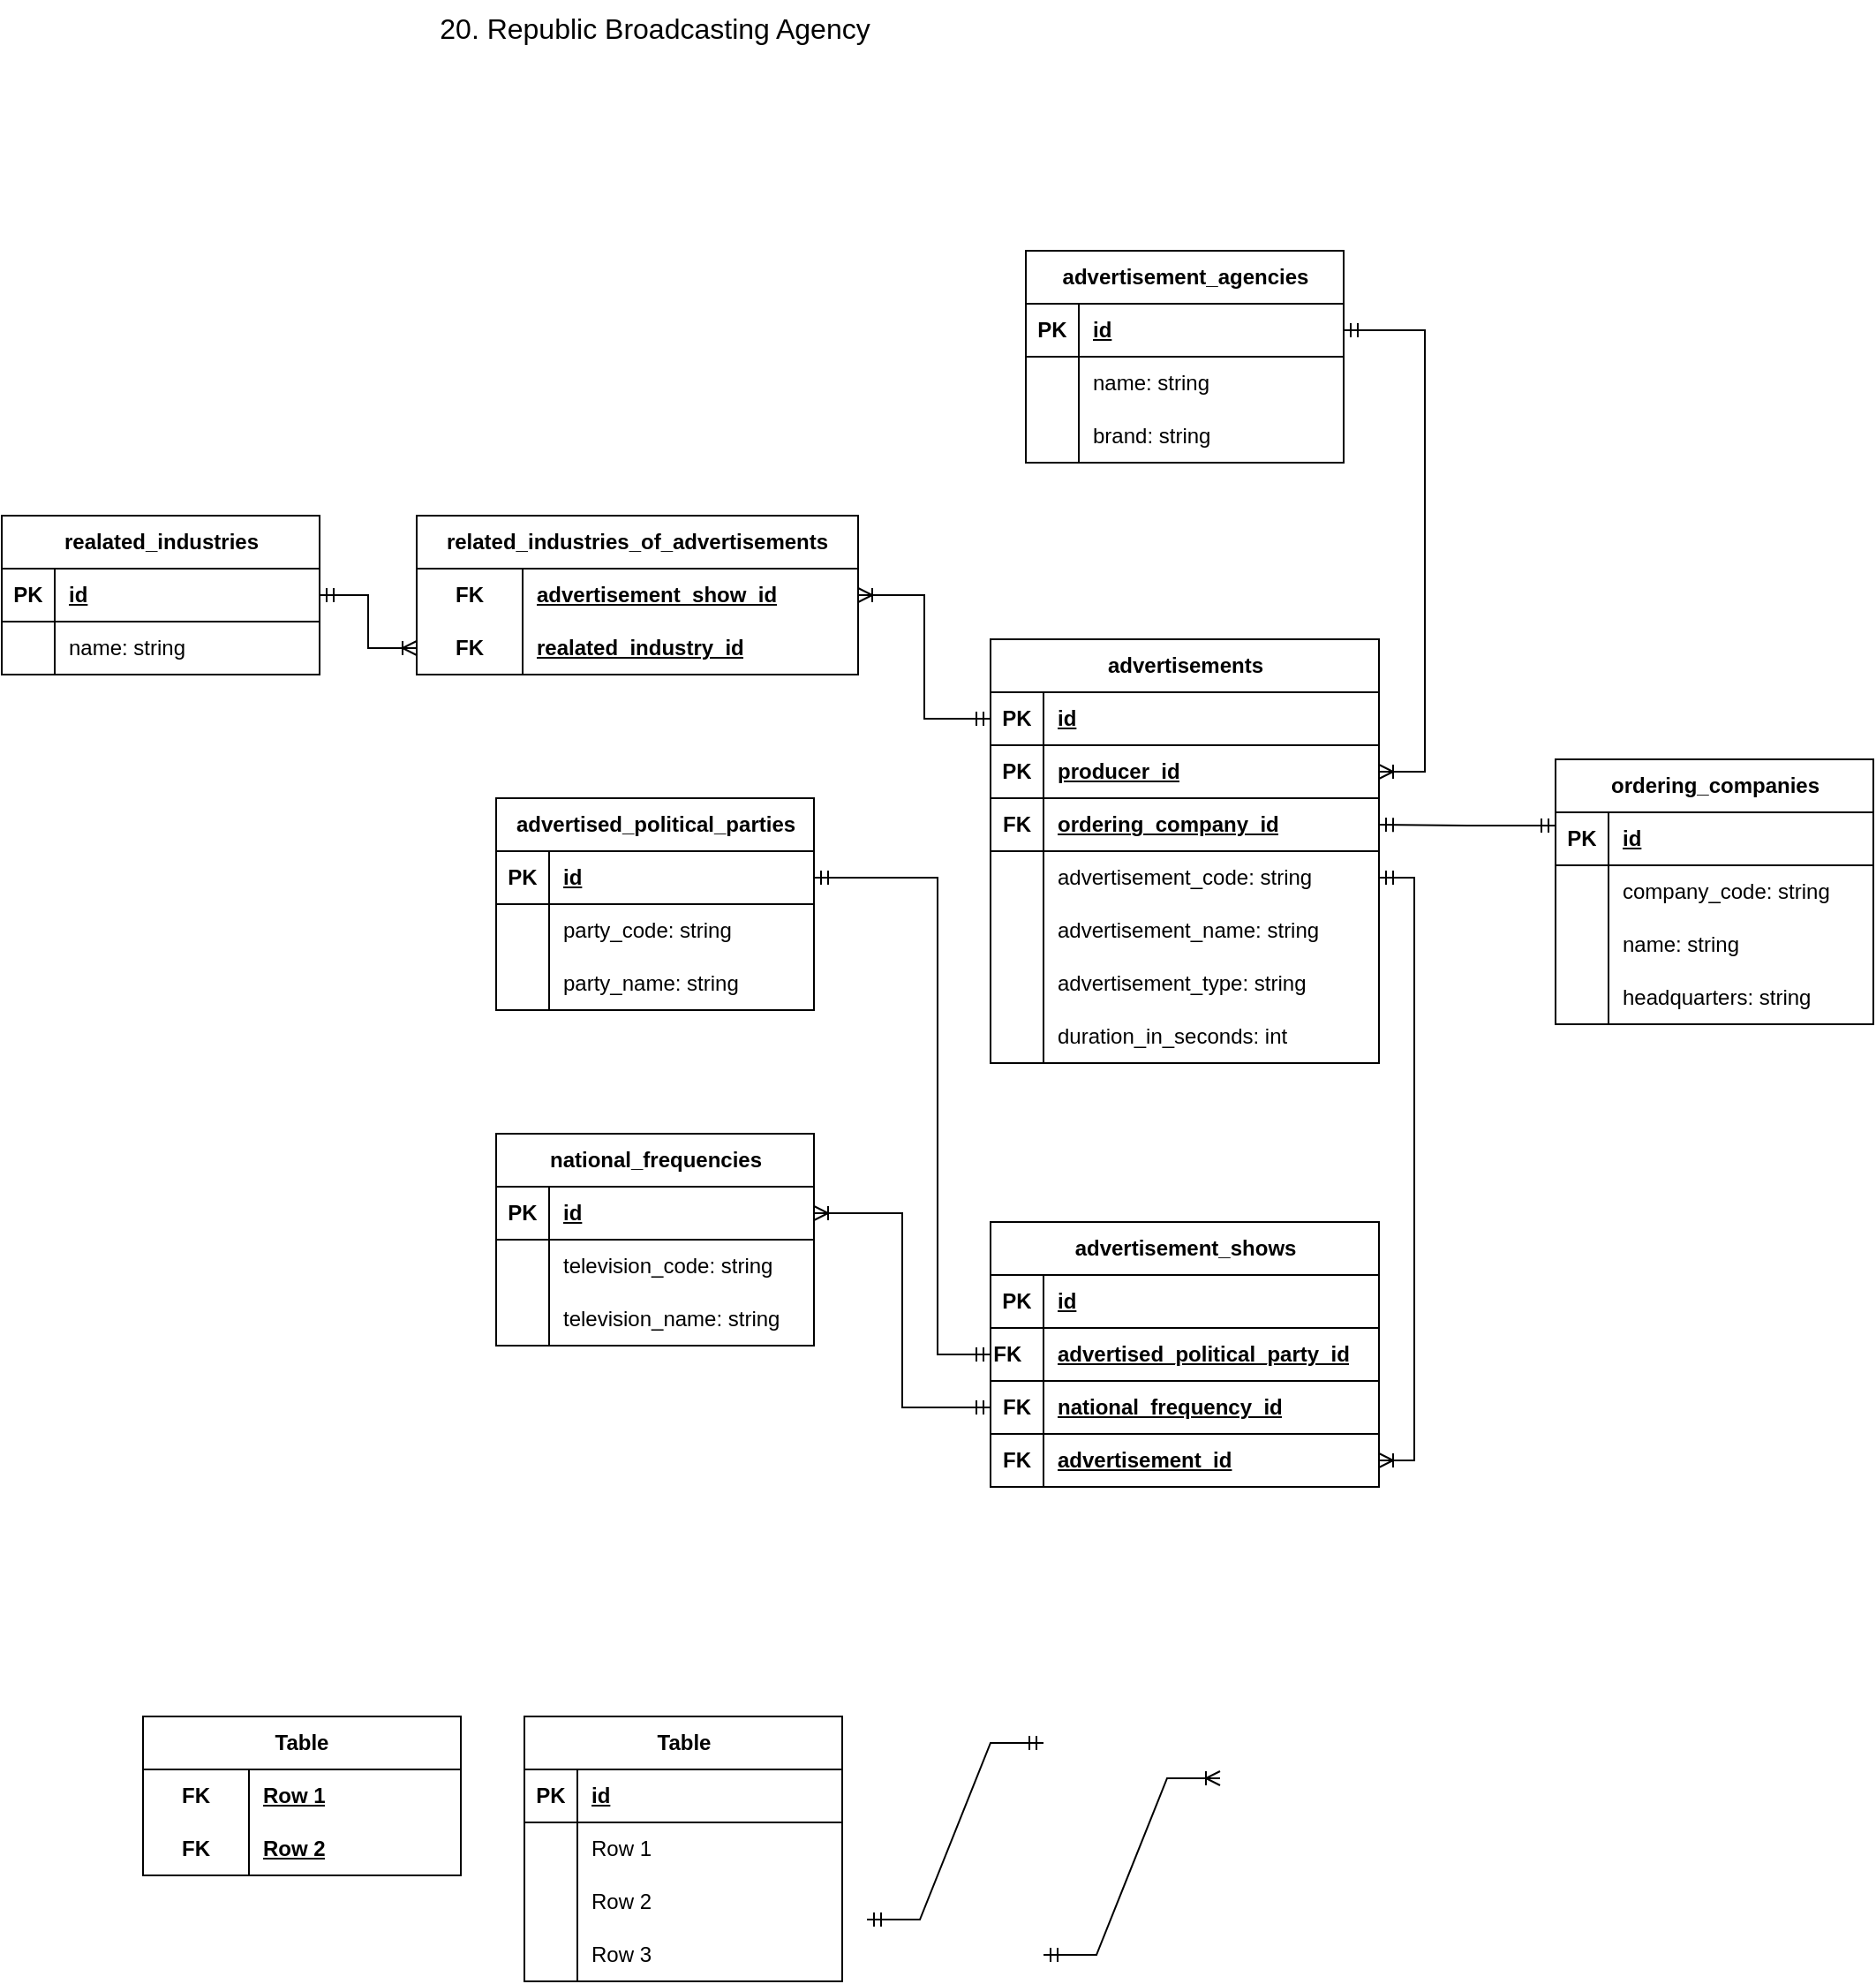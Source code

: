 <mxfile version="28.2.4">
  <diagram name="Seite-1" id="t3pVPHgm8tZWAbczAmKF">
    <mxGraphModel dx="1678" dy="874" grid="1" gridSize="10" guides="1" tooltips="1" connect="1" arrows="1" fold="1" page="1" pageScale="1" pageWidth="827" pageHeight="1169" math="0" shadow="0">
      <root>
        <mxCell id="0" />
        <mxCell id="1" parent="0" />
        <mxCell id="9_TiJq0bXCifhDPP1aCm-1" value="20. Republic Broadcasting Agency" style="text;align=center;verticalAlign=middle;resizable=0;points=[];autosize=1;strokeColor=none;fillColor=none;fontSize=16;" vertex="1" parent="1">
          <mxGeometry x="235" y="28" width="270" height="30" as="geometry" />
        </mxCell>
        <mxCell id="9_TiJq0bXCifhDPP1aCm-2" value="Table" style="shape=table;startSize=30;container=1;collapsible=1;childLayout=tableLayout;fixedRows=1;rowLines=0;fontStyle=1;align=center;resizeLast=1;html=1;" vertex="1" parent="1">
          <mxGeometry x="296" y="1000" width="180" height="150" as="geometry" />
        </mxCell>
        <mxCell id="9_TiJq0bXCifhDPP1aCm-3" value="" style="shape=tableRow;horizontal=0;startSize=0;swimlaneHead=0;swimlaneBody=0;fillColor=none;collapsible=0;dropTarget=0;points=[[0,0.5],[1,0.5]];portConstraint=eastwest;top=0;left=0;right=0;bottom=1;" vertex="1" parent="9_TiJq0bXCifhDPP1aCm-2">
          <mxGeometry y="30" width="180" height="30" as="geometry" />
        </mxCell>
        <mxCell id="9_TiJq0bXCifhDPP1aCm-4" value="PK" style="shape=partialRectangle;connectable=0;fillColor=none;top=0;left=0;bottom=0;right=0;fontStyle=1;overflow=hidden;whiteSpace=wrap;html=1;" vertex="1" parent="9_TiJq0bXCifhDPP1aCm-3">
          <mxGeometry width="30" height="30" as="geometry">
            <mxRectangle width="30" height="30" as="alternateBounds" />
          </mxGeometry>
        </mxCell>
        <mxCell id="9_TiJq0bXCifhDPP1aCm-5" value="id" style="shape=partialRectangle;connectable=0;fillColor=none;top=0;left=0;bottom=0;right=0;align=left;spacingLeft=6;fontStyle=5;overflow=hidden;whiteSpace=wrap;html=1;" vertex="1" parent="9_TiJq0bXCifhDPP1aCm-3">
          <mxGeometry x="30" width="150" height="30" as="geometry">
            <mxRectangle width="150" height="30" as="alternateBounds" />
          </mxGeometry>
        </mxCell>
        <mxCell id="9_TiJq0bXCifhDPP1aCm-6" value="" style="shape=tableRow;horizontal=0;startSize=0;swimlaneHead=0;swimlaneBody=0;fillColor=none;collapsible=0;dropTarget=0;points=[[0,0.5],[1,0.5]];portConstraint=eastwest;top=0;left=0;right=0;bottom=0;" vertex="1" parent="9_TiJq0bXCifhDPP1aCm-2">
          <mxGeometry y="60" width="180" height="30" as="geometry" />
        </mxCell>
        <mxCell id="9_TiJq0bXCifhDPP1aCm-7" value="" style="shape=partialRectangle;connectable=0;fillColor=none;top=0;left=0;bottom=0;right=0;editable=1;overflow=hidden;whiteSpace=wrap;html=1;" vertex="1" parent="9_TiJq0bXCifhDPP1aCm-6">
          <mxGeometry width="30" height="30" as="geometry">
            <mxRectangle width="30" height="30" as="alternateBounds" />
          </mxGeometry>
        </mxCell>
        <mxCell id="9_TiJq0bXCifhDPP1aCm-8" value="Row 1" style="shape=partialRectangle;connectable=0;fillColor=none;top=0;left=0;bottom=0;right=0;align=left;spacingLeft=6;overflow=hidden;whiteSpace=wrap;html=1;" vertex="1" parent="9_TiJq0bXCifhDPP1aCm-6">
          <mxGeometry x="30" width="150" height="30" as="geometry">
            <mxRectangle width="150" height="30" as="alternateBounds" />
          </mxGeometry>
        </mxCell>
        <mxCell id="9_TiJq0bXCifhDPP1aCm-9" value="" style="shape=tableRow;horizontal=0;startSize=0;swimlaneHead=0;swimlaneBody=0;fillColor=none;collapsible=0;dropTarget=0;points=[[0,0.5],[1,0.5]];portConstraint=eastwest;top=0;left=0;right=0;bottom=0;" vertex="1" parent="9_TiJq0bXCifhDPP1aCm-2">
          <mxGeometry y="90" width="180" height="30" as="geometry" />
        </mxCell>
        <mxCell id="9_TiJq0bXCifhDPP1aCm-10" value="" style="shape=partialRectangle;connectable=0;fillColor=none;top=0;left=0;bottom=0;right=0;editable=1;overflow=hidden;whiteSpace=wrap;html=1;" vertex="1" parent="9_TiJq0bXCifhDPP1aCm-9">
          <mxGeometry width="30" height="30" as="geometry">
            <mxRectangle width="30" height="30" as="alternateBounds" />
          </mxGeometry>
        </mxCell>
        <mxCell id="9_TiJq0bXCifhDPP1aCm-11" value="Row 2" style="shape=partialRectangle;connectable=0;fillColor=none;top=0;left=0;bottom=0;right=0;align=left;spacingLeft=6;overflow=hidden;whiteSpace=wrap;html=1;" vertex="1" parent="9_TiJq0bXCifhDPP1aCm-9">
          <mxGeometry x="30" width="150" height="30" as="geometry">
            <mxRectangle width="150" height="30" as="alternateBounds" />
          </mxGeometry>
        </mxCell>
        <mxCell id="9_TiJq0bXCifhDPP1aCm-12" value="" style="shape=tableRow;horizontal=0;startSize=0;swimlaneHead=0;swimlaneBody=0;fillColor=none;collapsible=0;dropTarget=0;points=[[0,0.5],[1,0.5]];portConstraint=eastwest;top=0;left=0;right=0;bottom=0;" vertex="1" parent="9_TiJq0bXCifhDPP1aCm-2">
          <mxGeometry y="120" width="180" height="30" as="geometry" />
        </mxCell>
        <mxCell id="9_TiJq0bXCifhDPP1aCm-13" value="" style="shape=partialRectangle;connectable=0;fillColor=none;top=0;left=0;bottom=0;right=0;editable=1;overflow=hidden;whiteSpace=wrap;html=1;" vertex="1" parent="9_TiJq0bXCifhDPP1aCm-12">
          <mxGeometry width="30" height="30" as="geometry">
            <mxRectangle width="30" height="30" as="alternateBounds" />
          </mxGeometry>
        </mxCell>
        <mxCell id="9_TiJq0bXCifhDPP1aCm-14" value="Row 3" style="shape=partialRectangle;connectable=0;fillColor=none;top=0;left=0;bottom=0;right=0;align=left;spacingLeft=6;overflow=hidden;whiteSpace=wrap;html=1;" vertex="1" parent="9_TiJq0bXCifhDPP1aCm-12">
          <mxGeometry x="30" width="150" height="30" as="geometry">
            <mxRectangle width="150" height="30" as="alternateBounds" />
          </mxGeometry>
        </mxCell>
        <mxCell id="9_TiJq0bXCifhDPP1aCm-15" value="Table" style="shape=table;startSize=30;container=1;collapsible=1;childLayout=tableLayout;fixedRows=1;rowLines=0;fontStyle=1;align=center;resizeLast=1;html=1;whiteSpace=wrap;" vertex="1" parent="1">
          <mxGeometry x="80" y="1000" width="180" height="90" as="geometry" />
        </mxCell>
        <mxCell id="9_TiJq0bXCifhDPP1aCm-16" value="" style="shape=tableRow;horizontal=0;startSize=0;swimlaneHead=0;swimlaneBody=0;fillColor=none;collapsible=0;dropTarget=0;points=[[0,0.5],[1,0.5]];portConstraint=eastwest;top=0;left=0;right=0;bottom=0;html=1;" vertex="1" parent="9_TiJq0bXCifhDPP1aCm-15">
          <mxGeometry y="30" width="180" height="30" as="geometry" />
        </mxCell>
        <mxCell id="9_TiJq0bXCifhDPP1aCm-17" value="FK" style="shape=partialRectangle;connectable=0;fillColor=none;top=0;left=0;bottom=0;right=0;fontStyle=1;overflow=hidden;html=1;whiteSpace=wrap;" vertex="1" parent="9_TiJq0bXCifhDPP1aCm-16">
          <mxGeometry width="60" height="30" as="geometry">
            <mxRectangle width="60" height="30" as="alternateBounds" />
          </mxGeometry>
        </mxCell>
        <mxCell id="9_TiJq0bXCifhDPP1aCm-18" value="Row 1" style="shape=partialRectangle;connectable=0;fillColor=none;top=0;left=0;bottom=0;right=0;align=left;spacingLeft=6;fontStyle=5;overflow=hidden;html=1;whiteSpace=wrap;" vertex="1" parent="9_TiJq0bXCifhDPP1aCm-16">
          <mxGeometry x="60" width="120" height="30" as="geometry">
            <mxRectangle width="120" height="30" as="alternateBounds" />
          </mxGeometry>
        </mxCell>
        <mxCell id="9_TiJq0bXCifhDPP1aCm-19" value="" style="shape=tableRow;horizontal=0;startSize=0;swimlaneHead=0;swimlaneBody=0;fillColor=none;collapsible=0;dropTarget=0;points=[[0,0.5],[1,0.5]];portConstraint=eastwest;top=0;left=0;right=0;bottom=1;html=1;" vertex="1" parent="9_TiJq0bXCifhDPP1aCm-15">
          <mxGeometry y="60" width="180" height="30" as="geometry" />
        </mxCell>
        <mxCell id="9_TiJq0bXCifhDPP1aCm-20" value="FK" style="shape=partialRectangle;connectable=0;fillColor=none;top=0;left=0;bottom=0;right=0;fontStyle=1;overflow=hidden;html=1;whiteSpace=wrap;" vertex="1" parent="9_TiJq0bXCifhDPP1aCm-19">
          <mxGeometry width="60" height="30" as="geometry">
            <mxRectangle width="60" height="30" as="alternateBounds" />
          </mxGeometry>
        </mxCell>
        <mxCell id="9_TiJq0bXCifhDPP1aCm-21" value="Row 2" style="shape=partialRectangle;connectable=0;fillColor=none;top=0;left=0;bottom=0;right=0;align=left;spacingLeft=6;fontStyle=5;overflow=hidden;html=1;whiteSpace=wrap;" vertex="1" parent="9_TiJq0bXCifhDPP1aCm-19">
          <mxGeometry x="60" width="120" height="30" as="geometry">
            <mxRectangle width="120" height="30" as="alternateBounds" />
          </mxGeometry>
        </mxCell>
        <mxCell id="9_TiJq0bXCifhDPP1aCm-22" value="" style="edgeStyle=entityRelationEdgeStyle;fontSize=12;html=1;endArrow=ERoneToMany;startArrow=ERmandOne;rounded=0;" edge="1" parent="1">
          <mxGeometry width="100" height="100" relative="1" as="geometry">
            <mxPoint x="590" y="1135" as="sourcePoint" />
            <mxPoint x="690" y="1035" as="targetPoint" />
          </mxGeometry>
        </mxCell>
        <mxCell id="9_TiJq0bXCifhDPP1aCm-23" value="" style="edgeStyle=entityRelationEdgeStyle;fontSize=12;html=1;endArrow=ERmandOne;startArrow=ERmandOne;rounded=0;" edge="1" parent="1">
          <mxGeometry width="100" height="100" relative="1" as="geometry">
            <mxPoint x="490" y="1115" as="sourcePoint" />
            <mxPoint x="590" y="1015" as="targetPoint" />
          </mxGeometry>
        </mxCell>
        <mxCell id="9_TiJq0bXCifhDPP1aCm-24" value="advertisements" style="shape=table;startSize=30;container=1;collapsible=1;childLayout=tableLayout;fixedRows=1;rowLines=0;fontStyle=1;align=center;resizeLast=1;html=1;" vertex="1" parent="1">
          <mxGeometry x="560" y="390" width="220" height="240" as="geometry" />
        </mxCell>
        <mxCell id="9_TiJq0bXCifhDPP1aCm-25" value="" style="shape=tableRow;horizontal=0;startSize=0;swimlaneHead=0;swimlaneBody=0;fillColor=none;collapsible=0;dropTarget=0;points=[[0,0.5],[1,0.5]];portConstraint=eastwest;top=0;left=0;right=0;bottom=1;" vertex="1" parent="9_TiJq0bXCifhDPP1aCm-24">
          <mxGeometry y="30" width="220" height="30" as="geometry" />
        </mxCell>
        <mxCell id="9_TiJq0bXCifhDPP1aCm-26" value="PK" style="shape=partialRectangle;connectable=0;fillColor=none;top=0;left=0;bottom=0;right=0;fontStyle=1;overflow=hidden;whiteSpace=wrap;html=1;" vertex="1" parent="9_TiJq0bXCifhDPP1aCm-25">
          <mxGeometry width="30" height="30" as="geometry">
            <mxRectangle width="30" height="30" as="alternateBounds" />
          </mxGeometry>
        </mxCell>
        <mxCell id="9_TiJq0bXCifhDPP1aCm-27" value="id" style="shape=partialRectangle;connectable=0;fillColor=none;top=0;left=0;bottom=0;right=0;align=left;spacingLeft=6;fontStyle=5;overflow=hidden;whiteSpace=wrap;html=1;" vertex="1" parent="9_TiJq0bXCifhDPP1aCm-25">
          <mxGeometry x="30" width="190" height="30" as="geometry">
            <mxRectangle width="190" height="30" as="alternateBounds" />
          </mxGeometry>
        </mxCell>
        <mxCell id="9_TiJq0bXCifhDPP1aCm-89" value="" style="shape=tableRow;horizontal=0;startSize=0;swimlaneHead=0;swimlaneBody=0;fillColor=none;collapsible=0;dropTarget=0;points=[[0,0.5],[1,0.5]];portConstraint=eastwest;top=0;left=0;right=0;bottom=1;" vertex="1" parent="9_TiJq0bXCifhDPP1aCm-24">
          <mxGeometry y="60" width="220" height="30" as="geometry" />
        </mxCell>
        <mxCell id="9_TiJq0bXCifhDPP1aCm-90" value="PK" style="shape=partialRectangle;connectable=0;fillColor=none;top=0;left=0;bottom=0;right=0;fontStyle=1;overflow=hidden;whiteSpace=wrap;html=1;" vertex="1" parent="9_TiJq0bXCifhDPP1aCm-89">
          <mxGeometry width="30" height="30" as="geometry">
            <mxRectangle width="30" height="30" as="alternateBounds" />
          </mxGeometry>
        </mxCell>
        <mxCell id="9_TiJq0bXCifhDPP1aCm-91" value="producer_id" style="shape=partialRectangle;connectable=0;fillColor=none;top=0;left=0;bottom=0;right=0;align=left;spacingLeft=6;fontStyle=5;overflow=hidden;whiteSpace=wrap;html=1;" vertex="1" parent="9_TiJq0bXCifhDPP1aCm-89">
          <mxGeometry x="30" width="190" height="30" as="geometry">
            <mxRectangle width="190" height="30" as="alternateBounds" />
          </mxGeometry>
        </mxCell>
        <mxCell id="9_TiJq0bXCifhDPP1aCm-109" value="" style="shape=tableRow;horizontal=0;startSize=0;swimlaneHead=0;swimlaneBody=0;fillColor=none;collapsible=0;dropTarget=0;points=[[0,0.5],[1,0.5]];portConstraint=eastwest;top=0;left=0;right=0;bottom=1;" vertex="1" parent="9_TiJq0bXCifhDPP1aCm-24">
          <mxGeometry y="90" width="220" height="30" as="geometry" />
        </mxCell>
        <mxCell id="9_TiJq0bXCifhDPP1aCm-110" value="FK" style="shape=partialRectangle;connectable=0;fillColor=none;top=0;left=0;bottom=0;right=0;fontStyle=1;overflow=hidden;whiteSpace=wrap;html=1;" vertex="1" parent="9_TiJq0bXCifhDPP1aCm-109">
          <mxGeometry width="30" height="30" as="geometry">
            <mxRectangle width="30" height="30" as="alternateBounds" />
          </mxGeometry>
        </mxCell>
        <mxCell id="9_TiJq0bXCifhDPP1aCm-111" value="ordering_company_id" style="shape=partialRectangle;connectable=0;fillColor=none;top=0;left=0;bottom=0;right=0;align=left;spacingLeft=6;fontStyle=5;overflow=hidden;whiteSpace=wrap;html=1;" vertex="1" parent="9_TiJq0bXCifhDPP1aCm-109">
          <mxGeometry x="30" width="190" height="30" as="geometry">
            <mxRectangle width="190" height="30" as="alternateBounds" />
          </mxGeometry>
        </mxCell>
        <mxCell id="9_TiJq0bXCifhDPP1aCm-28" value="" style="shape=tableRow;horizontal=0;startSize=0;swimlaneHead=0;swimlaneBody=0;fillColor=none;collapsible=0;dropTarget=0;points=[[0,0.5],[1,0.5]];portConstraint=eastwest;top=0;left=0;right=0;bottom=0;" vertex="1" parent="9_TiJq0bXCifhDPP1aCm-24">
          <mxGeometry y="120" width="220" height="30" as="geometry" />
        </mxCell>
        <mxCell id="9_TiJq0bXCifhDPP1aCm-29" value="" style="shape=partialRectangle;connectable=0;fillColor=none;top=0;left=0;bottom=0;right=0;editable=1;overflow=hidden;whiteSpace=wrap;html=1;" vertex="1" parent="9_TiJq0bXCifhDPP1aCm-28">
          <mxGeometry width="30" height="30" as="geometry">
            <mxRectangle width="30" height="30" as="alternateBounds" />
          </mxGeometry>
        </mxCell>
        <mxCell id="9_TiJq0bXCifhDPP1aCm-30" value="advertisement_code: string" style="shape=partialRectangle;connectable=0;fillColor=none;top=0;left=0;bottom=0;right=0;align=left;spacingLeft=6;overflow=hidden;whiteSpace=wrap;html=1;" vertex="1" parent="9_TiJq0bXCifhDPP1aCm-28">
          <mxGeometry x="30" width="190" height="30" as="geometry">
            <mxRectangle width="190" height="30" as="alternateBounds" />
          </mxGeometry>
        </mxCell>
        <mxCell id="9_TiJq0bXCifhDPP1aCm-31" value="" style="shape=tableRow;horizontal=0;startSize=0;swimlaneHead=0;swimlaneBody=0;fillColor=none;collapsible=0;dropTarget=0;points=[[0,0.5],[1,0.5]];portConstraint=eastwest;top=0;left=0;right=0;bottom=0;" vertex="1" parent="9_TiJq0bXCifhDPP1aCm-24">
          <mxGeometry y="150" width="220" height="30" as="geometry" />
        </mxCell>
        <mxCell id="9_TiJq0bXCifhDPP1aCm-32" value="" style="shape=partialRectangle;connectable=0;fillColor=none;top=0;left=0;bottom=0;right=0;editable=1;overflow=hidden;whiteSpace=wrap;html=1;" vertex="1" parent="9_TiJq0bXCifhDPP1aCm-31">
          <mxGeometry width="30" height="30" as="geometry">
            <mxRectangle width="30" height="30" as="alternateBounds" />
          </mxGeometry>
        </mxCell>
        <mxCell id="9_TiJq0bXCifhDPP1aCm-33" value="advertisement_name: string" style="shape=partialRectangle;connectable=0;fillColor=none;top=0;left=0;bottom=0;right=0;align=left;spacingLeft=6;overflow=hidden;whiteSpace=wrap;html=1;" vertex="1" parent="9_TiJq0bXCifhDPP1aCm-31">
          <mxGeometry x="30" width="190" height="30" as="geometry">
            <mxRectangle width="190" height="30" as="alternateBounds" />
          </mxGeometry>
        </mxCell>
        <mxCell id="9_TiJq0bXCifhDPP1aCm-92" value="" style="shape=tableRow;horizontal=0;startSize=0;swimlaneHead=0;swimlaneBody=0;fillColor=none;collapsible=0;dropTarget=0;points=[[0,0.5],[1,0.5]];portConstraint=eastwest;top=0;left=0;right=0;bottom=0;" vertex="1" parent="9_TiJq0bXCifhDPP1aCm-24">
          <mxGeometry y="180" width="220" height="30" as="geometry" />
        </mxCell>
        <mxCell id="9_TiJq0bXCifhDPP1aCm-93" value="" style="shape=partialRectangle;connectable=0;fillColor=none;top=0;left=0;bottom=0;right=0;editable=1;overflow=hidden;whiteSpace=wrap;html=1;" vertex="1" parent="9_TiJq0bXCifhDPP1aCm-92">
          <mxGeometry width="30" height="30" as="geometry">
            <mxRectangle width="30" height="30" as="alternateBounds" />
          </mxGeometry>
        </mxCell>
        <mxCell id="9_TiJq0bXCifhDPP1aCm-94" value="advertisement_type: string" style="shape=partialRectangle;connectable=0;fillColor=none;top=0;left=0;bottom=0;right=0;align=left;spacingLeft=6;overflow=hidden;whiteSpace=wrap;html=1;" vertex="1" parent="9_TiJq0bXCifhDPP1aCm-92">
          <mxGeometry x="30" width="190" height="30" as="geometry">
            <mxRectangle width="190" height="30" as="alternateBounds" />
          </mxGeometry>
        </mxCell>
        <mxCell id="9_TiJq0bXCifhDPP1aCm-156" value="" style="shape=tableRow;horizontal=0;startSize=0;swimlaneHead=0;swimlaneBody=0;fillColor=none;collapsible=0;dropTarget=0;points=[[0,0.5],[1,0.5]];portConstraint=eastwest;top=0;left=0;right=0;bottom=0;" vertex="1" parent="9_TiJq0bXCifhDPP1aCm-24">
          <mxGeometry y="210" width="220" height="30" as="geometry" />
        </mxCell>
        <mxCell id="9_TiJq0bXCifhDPP1aCm-157" value="" style="shape=partialRectangle;connectable=0;fillColor=none;top=0;left=0;bottom=0;right=0;editable=1;overflow=hidden;whiteSpace=wrap;html=1;" vertex="1" parent="9_TiJq0bXCifhDPP1aCm-156">
          <mxGeometry width="30" height="30" as="geometry">
            <mxRectangle width="30" height="30" as="alternateBounds" />
          </mxGeometry>
        </mxCell>
        <mxCell id="9_TiJq0bXCifhDPP1aCm-158" value="duration_in_seconds: int" style="shape=partialRectangle;connectable=0;fillColor=none;top=0;left=0;bottom=0;right=0;align=left;spacingLeft=6;overflow=hidden;whiteSpace=wrap;html=1;" vertex="1" parent="9_TiJq0bXCifhDPP1aCm-156">
          <mxGeometry x="30" width="190" height="30" as="geometry">
            <mxRectangle width="190" height="30" as="alternateBounds" />
          </mxGeometry>
        </mxCell>
        <mxCell id="9_TiJq0bXCifhDPP1aCm-37" value="national_frequencies" style="shape=table;startSize=30;container=1;collapsible=1;childLayout=tableLayout;fixedRows=1;rowLines=0;fontStyle=1;align=center;resizeLast=1;html=1;" vertex="1" parent="1">
          <mxGeometry x="280" y="670" width="180" height="120" as="geometry" />
        </mxCell>
        <mxCell id="9_TiJq0bXCifhDPP1aCm-38" value="" style="shape=tableRow;horizontal=0;startSize=0;swimlaneHead=0;swimlaneBody=0;fillColor=none;collapsible=0;dropTarget=0;points=[[0,0.5],[1,0.5]];portConstraint=eastwest;top=0;left=0;right=0;bottom=1;" vertex="1" parent="9_TiJq0bXCifhDPP1aCm-37">
          <mxGeometry y="30" width="180" height="30" as="geometry" />
        </mxCell>
        <mxCell id="9_TiJq0bXCifhDPP1aCm-39" value="PK" style="shape=partialRectangle;connectable=0;fillColor=none;top=0;left=0;bottom=0;right=0;fontStyle=1;overflow=hidden;whiteSpace=wrap;html=1;" vertex="1" parent="9_TiJq0bXCifhDPP1aCm-38">
          <mxGeometry width="30" height="30" as="geometry">
            <mxRectangle width="30" height="30" as="alternateBounds" />
          </mxGeometry>
        </mxCell>
        <mxCell id="9_TiJq0bXCifhDPP1aCm-40" value="id" style="shape=partialRectangle;connectable=0;fillColor=none;top=0;left=0;bottom=0;right=0;align=left;spacingLeft=6;fontStyle=5;overflow=hidden;whiteSpace=wrap;html=1;" vertex="1" parent="9_TiJq0bXCifhDPP1aCm-38">
          <mxGeometry x="30" width="150" height="30" as="geometry">
            <mxRectangle width="150" height="30" as="alternateBounds" />
          </mxGeometry>
        </mxCell>
        <mxCell id="9_TiJq0bXCifhDPP1aCm-41" value="" style="shape=tableRow;horizontal=0;startSize=0;swimlaneHead=0;swimlaneBody=0;fillColor=none;collapsible=0;dropTarget=0;points=[[0,0.5],[1,0.5]];portConstraint=eastwest;top=0;left=0;right=0;bottom=0;" vertex="1" parent="9_TiJq0bXCifhDPP1aCm-37">
          <mxGeometry y="60" width="180" height="30" as="geometry" />
        </mxCell>
        <mxCell id="9_TiJq0bXCifhDPP1aCm-42" value="" style="shape=partialRectangle;connectable=0;fillColor=none;top=0;left=0;bottom=0;right=0;editable=1;overflow=hidden;whiteSpace=wrap;html=1;" vertex="1" parent="9_TiJq0bXCifhDPP1aCm-41">
          <mxGeometry width="30" height="30" as="geometry">
            <mxRectangle width="30" height="30" as="alternateBounds" />
          </mxGeometry>
        </mxCell>
        <mxCell id="9_TiJq0bXCifhDPP1aCm-43" value="television_code: string" style="shape=partialRectangle;connectable=0;fillColor=none;top=0;left=0;bottom=0;right=0;align=left;spacingLeft=6;overflow=hidden;whiteSpace=wrap;html=1;" vertex="1" parent="9_TiJq0bXCifhDPP1aCm-41">
          <mxGeometry x="30" width="150" height="30" as="geometry">
            <mxRectangle width="150" height="30" as="alternateBounds" />
          </mxGeometry>
        </mxCell>
        <mxCell id="9_TiJq0bXCifhDPP1aCm-44" value="" style="shape=tableRow;horizontal=0;startSize=0;swimlaneHead=0;swimlaneBody=0;fillColor=none;collapsible=0;dropTarget=0;points=[[0,0.5],[1,0.5]];portConstraint=eastwest;top=0;left=0;right=0;bottom=0;" vertex="1" parent="9_TiJq0bXCifhDPP1aCm-37">
          <mxGeometry y="90" width="180" height="30" as="geometry" />
        </mxCell>
        <mxCell id="9_TiJq0bXCifhDPP1aCm-45" value="" style="shape=partialRectangle;connectable=0;fillColor=none;top=0;left=0;bottom=0;right=0;editable=1;overflow=hidden;whiteSpace=wrap;html=1;" vertex="1" parent="9_TiJq0bXCifhDPP1aCm-44">
          <mxGeometry width="30" height="30" as="geometry">
            <mxRectangle width="30" height="30" as="alternateBounds" />
          </mxGeometry>
        </mxCell>
        <mxCell id="9_TiJq0bXCifhDPP1aCm-46" value="television_name: string" style="shape=partialRectangle;connectable=0;fillColor=none;top=0;left=0;bottom=0;right=0;align=left;spacingLeft=6;overflow=hidden;whiteSpace=wrap;html=1;" vertex="1" parent="9_TiJq0bXCifhDPP1aCm-44">
          <mxGeometry x="30" width="150" height="30" as="geometry">
            <mxRectangle width="150" height="30" as="alternateBounds" />
          </mxGeometry>
        </mxCell>
        <mxCell id="9_TiJq0bXCifhDPP1aCm-50" value="advertisement_agencies" style="shape=table;startSize=30;container=1;collapsible=1;childLayout=tableLayout;fixedRows=1;rowLines=0;fontStyle=1;align=center;resizeLast=1;html=1;" vertex="1" parent="1">
          <mxGeometry x="580" y="170" width="180" height="120" as="geometry" />
        </mxCell>
        <mxCell id="9_TiJq0bXCifhDPP1aCm-51" value="" style="shape=tableRow;horizontal=0;startSize=0;swimlaneHead=0;swimlaneBody=0;fillColor=none;collapsible=0;dropTarget=0;points=[[0,0.5],[1,0.5]];portConstraint=eastwest;top=0;left=0;right=0;bottom=1;" vertex="1" parent="9_TiJq0bXCifhDPP1aCm-50">
          <mxGeometry y="30" width="180" height="30" as="geometry" />
        </mxCell>
        <mxCell id="9_TiJq0bXCifhDPP1aCm-52" value="PK" style="shape=partialRectangle;connectable=0;fillColor=none;top=0;left=0;bottom=0;right=0;fontStyle=1;overflow=hidden;whiteSpace=wrap;html=1;" vertex="1" parent="9_TiJq0bXCifhDPP1aCm-51">
          <mxGeometry width="30" height="30" as="geometry">
            <mxRectangle width="30" height="30" as="alternateBounds" />
          </mxGeometry>
        </mxCell>
        <mxCell id="9_TiJq0bXCifhDPP1aCm-53" value="id" style="shape=partialRectangle;connectable=0;fillColor=none;top=0;left=0;bottom=0;right=0;align=left;spacingLeft=6;fontStyle=5;overflow=hidden;whiteSpace=wrap;html=1;" vertex="1" parent="9_TiJq0bXCifhDPP1aCm-51">
          <mxGeometry x="30" width="150" height="30" as="geometry">
            <mxRectangle width="150" height="30" as="alternateBounds" />
          </mxGeometry>
        </mxCell>
        <mxCell id="9_TiJq0bXCifhDPP1aCm-54" value="" style="shape=tableRow;horizontal=0;startSize=0;swimlaneHead=0;swimlaneBody=0;fillColor=none;collapsible=0;dropTarget=0;points=[[0,0.5],[1,0.5]];portConstraint=eastwest;top=0;left=0;right=0;bottom=0;" vertex="1" parent="9_TiJq0bXCifhDPP1aCm-50">
          <mxGeometry y="60" width="180" height="30" as="geometry" />
        </mxCell>
        <mxCell id="9_TiJq0bXCifhDPP1aCm-55" value="" style="shape=partialRectangle;connectable=0;fillColor=none;top=0;left=0;bottom=0;right=0;editable=1;overflow=hidden;whiteSpace=wrap;html=1;" vertex="1" parent="9_TiJq0bXCifhDPP1aCm-54">
          <mxGeometry width="30" height="30" as="geometry">
            <mxRectangle width="30" height="30" as="alternateBounds" />
          </mxGeometry>
        </mxCell>
        <mxCell id="9_TiJq0bXCifhDPP1aCm-56" value="name: string" style="shape=partialRectangle;connectable=0;fillColor=none;top=0;left=0;bottom=0;right=0;align=left;spacingLeft=6;overflow=hidden;whiteSpace=wrap;html=1;" vertex="1" parent="9_TiJq0bXCifhDPP1aCm-54">
          <mxGeometry x="30" width="150" height="30" as="geometry">
            <mxRectangle width="150" height="30" as="alternateBounds" />
          </mxGeometry>
        </mxCell>
        <mxCell id="9_TiJq0bXCifhDPP1aCm-57" value="" style="shape=tableRow;horizontal=0;startSize=0;swimlaneHead=0;swimlaneBody=0;fillColor=none;collapsible=0;dropTarget=0;points=[[0,0.5],[1,0.5]];portConstraint=eastwest;top=0;left=0;right=0;bottom=0;" vertex="1" parent="9_TiJq0bXCifhDPP1aCm-50">
          <mxGeometry y="90" width="180" height="30" as="geometry" />
        </mxCell>
        <mxCell id="9_TiJq0bXCifhDPP1aCm-58" value="" style="shape=partialRectangle;connectable=0;fillColor=none;top=0;left=0;bottom=0;right=0;editable=1;overflow=hidden;whiteSpace=wrap;html=1;" vertex="1" parent="9_TiJq0bXCifhDPP1aCm-57">
          <mxGeometry width="30" height="30" as="geometry">
            <mxRectangle width="30" height="30" as="alternateBounds" />
          </mxGeometry>
        </mxCell>
        <mxCell id="9_TiJq0bXCifhDPP1aCm-59" value="brand: string&lt;span style=&quot;white-space: pre;&quot;&gt;&#x9;&lt;/span&gt;" style="shape=partialRectangle;connectable=0;fillColor=none;top=0;left=0;bottom=0;right=0;align=left;spacingLeft=6;overflow=hidden;whiteSpace=wrap;html=1;" vertex="1" parent="9_TiJq0bXCifhDPP1aCm-57">
          <mxGeometry x="30" width="150" height="30" as="geometry">
            <mxRectangle width="150" height="30" as="alternateBounds" />
          </mxGeometry>
        </mxCell>
        <mxCell id="9_TiJq0bXCifhDPP1aCm-63" value="realated_industries" style="shape=table;startSize=30;container=1;collapsible=1;childLayout=tableLayout;fixedRows=1;rowLines=0;fontStyle=1;align=center;resizeLast=1;html=1;" vertex="1" parent="1">
          <mxGeometry y="320" width="180" height="90" as="geometry" />
        </mxCell>
        <mxCell id="9_TiJq0bXCifhDPP1aCm-64" value="" style="shape=tableRow;horizontal=0;startSize=0;swimlaneHead=0;swimlaneBody=0;fillColor=none;collapsible=0;dropTarget=0;points=[[0,0.5],[1,0.5]];portConstraint=eastwest;top=0;left=0;right=0;bottom=1;" vertex="1" parent="9_TiJq0bXCifhDPP1aCm-63">
          <mxGeometry y="30" width="180" height="30" as="geometry" />
        </mxCell>
        <mxCell id="9_TiJq0bXCifhDPP1aCm-65" value="PK" style="shape=partialRectangle;connectable=0;fillColor=none;top=0;left=0;bottom=0;right=0;fontStyle=1;overflow=hidden;whiteSpace=wrap;html=1;" vertex="1" parent="9_TiJq0bXCifhDPP1aCm-64">
          <mxGeometry width="30" height="30" as="geometry">
            <mxRectangle width="30" height="30" as="alternateBounds" />
          </mxGeometry>
        </mxCell>
        <mxCell id="9_TiJq0bXCifhDPP1aCm-66" value="id" style="shape=partialRectangle;connectable=0;fillColor=none;top=0;left=0;bottom=0;right=0;align=left;spacingLeft=6;fontStyle=5;overflow=hidden;whiteSpace=wrap;html=1;" vertex="1" parent="9_TiJq0bXCifhDPP1aCm-64">
          <mxGeometry x="30" width="150" height="30" as="geometry">
            <mxRectangle width="150" height="30" as="alternateBounds" />
          </mxGeometry>
        </mxCell>
        <mxCell id="9_TiJq0bXCifhDPP1aCm-67" value="" style="shape=tableRow;horizontal=0;startSize=0;swimlaneHead=0;swimlaneBody=0;fillColor=none;collapsible=0;dropTarget=0;points=[[0,0.5],[1,0.5]];portConstraint=eastwest;top=0;left=0;right=0;bottom=0;" vertex="1" parent="9_TiJq0bXCifhDPP1aCm-63">
          <mxGeometry y="60" width="180" height="30" as="geometry" />
        </mxCell>
        <mxCell id="9_TiJq0bXCifhDPP1aCm-68" value="" style="shape=partialRectangle;connectable=0;fillColor=none;top=0;left=0;bottom=0;right=0;editable=1;overflow=hidden;whiteSpace=wrap;html=1;" vertex="1" parent="9_TiJq0bXCifhDPP1aCm-67">
          <mxGeometry width="30" height="30" as="geometry">
            <mxRectangle width="30" height="30" as="alternateBounds" />
          </mxGeometry>
        </mxCell>
        <mxCell id="9_TiJq0bXCifhDPP1aCm-69" value="name: string" style="shape=partialRectangle;connectable=0;fillColor=none;top=0;left=0;bottom=0;right=0;align=left;spacingLeft=6;overflow=hidden;whiteSpace=wrap;html=1;" vertex="1" parent="9_TiJq0bXCifhDPP1aCm-67">
          <mxGeometry x="30" width="150" height="30" as="geometry">
            <mxRectangle width="150" height="30" as="alternateBounds" />
          </mxGeometry>
        </mxCell>
        <mxCell id="9_TiJq0bXCifhDPP1aCm-76" value="ordering_companies" style="shape=table;startSize=30;container=1;collapsible=1;childLayout=tableLayout;fixedRows=1;rowLines=0;fontStyle=1;align=center;resizeLast=1;html=1;" vertex="1" parent="1">
          <mxGeometry x="880" y="458" width="180" height="150" as="geometry" />
        </mxCell>
        <mxCell id="9_TiJq0bXCifhDPP1aCm-77" value="" style="shape=tableRow;horizontal=0;startSize=0;swimlaneHead=0;swimlaneBody=0;fillColor=none;collapsible=0;dropTarget=0;points=[[0,0.5],[1,0.5]];portConstraint=eastwest;top=0;left=0;right=0;bottom=1;" vertex="1" parent="9_TiJq0bXCifhDPP1aCm-76">
          <mxGeometry y="30" width="180" height="30" as="geometry" />
        </mxCell>
        <mxCell id="9_TiJq0bXCifhDPP1aCm-78" value="PK" style="shape=partialRectangle;connectable=0;fillColor=none;top=0;left=0;bottom=0;right=0;fontStyle=1;overflow=hidden;whiteSpace=wrap;html=1;" vertex="1" parent="9_TiJq0bXCifhDPP1aCm-77">
          <mxGeometry width="30" height="30" as="geometry">
            <mxRectangle width="30" height="30" as="alternateBounds" />
          </mxGeometry>
        </mxCell>
        <mxCell id="9_TiJq0bXCifhDPP1aCm-79" value="id" style="shape=partialRectangle;connectable=0;fillColor=none;top=0;left=0;bottom=0;right=0;align=left;spacingLeft=6;fontStyle=5;overflow=hidden;whiteSpace=wrap;html=1;" vertex="1" parent="9_TiJq0bXCifhDPP1aCm-77">
          <mxGeometry x="30" width="150" height="30" as="geometry">
            <mxRectangle width="150" height="30" as="alternateBounds" />
          </mxGeometry>
        </mxCell>
        <mxCell id="9_TiJq0bXCifhDPP1aCm-80" value="" style="shape=tableRow;horizontal=0;startSize=0;swimlaneHead=0;swimlaneBody=0;fillColor=none;collapsible=0;dropTarget=0;points=[[0,0.5],[1,0.5]];portConstraint=eastwest;top=0;left=0;right=0;bottom=0;" vertex="1" parent="9_TiJq0bXCifhDPP1aCm-76">
          <mxGeometry y="60" width="180" height="30" as="geometry" />
        </mxCell>
        <mxCell id="9_TiJq0bXCifhDPP1aCm-81" value="" style="shape=partialRectangle;connectable=0;fillColor=none;top=0;left=0;bottom=0;right=0;editable=1;overflow=hidden;whiteSpace=wrap;html=1;" vertex="1" parent="9_TiJq0bXCifhDPP1aCm-80">
          <mxGeometry width="30" height="30" as="geometry">
            <mxRectangle width="30" height="30" as="alternateBounds" />
          </mxGeometry>
        </mxCell>
        <mxCell id="9_TiJq0bXCifhDPP1aCm-82" value="company_code: string" style="shape=partialRectangle;connectable=0;fillColor=none;top=0;left=0;bottom=0;right=0;align=left;spacingLeft=6;overflow=hidden;whiteSpace=wrap;html=1;" vertex="1" parent="9_TiJq0bXCifhDPP1aCm-80">
          <mxGeometry x="30" width="150" height="30" as="geometry">
            <mxRectangle width="150" height="30" as="alternateBounds" />
          </mxGeometry>
        </mxCell>
        <mxCell id="9_TiJq0bXCifhDPP1aCm-83" value="" style="shape=tableRow;horizontal=0;startSize=0;swimlaneHead=0;swimlaneBody=0;fillColor=none;collapsible=0;dropTarget=0;points=[[0,0.5],[1,0.5]];portConstraint=eastwest;top=0;left=0;right=0;bottom=0;" vertex="1" parent="9_TiJq0bXCifhDPP1aCm-76">
          <mxGeometry y="90" width="180" height="30" as="geometry" />
        </mxCell>
        <mxCell id="9_TiJq0bXCifhDPP1aCm-84" value="" style="shape=partialRectangle;connectable=0;fillColor=none;top=0;left=0;bottom=0;right=0;editable=1;overflow=hidden;whiteSpace=wrap;html=1;" vertex="1" parent="9_TiJq0bXCifhDPP1aCm-83">
          <mxGeometry width="30" height="30" as="geometry">
            <mxRectangle width="30" height="30" as="alternateBounds" />
          </mxGeometry>
        </mxCell>
        <mxCell id="9_TiJq0bXCifhDPP1aCm-85" value="name: string" style="shape=partialRectangle;connectable=0;fillColor=none;top=0;left=0;bottom=0;right=0;align=left;spacingLeft=6;overflow=hidden;whiteSpace=wrap;html=1;" vertex="1" parent="9_TiJq0bXCifhDPP1aCm-83">
          <mxGeometry x="30" width="150" height="30" as="geometry">
            <mxRectangle width="150" height="30" as="alternateBounds" />
          </mxGeometry>
        </mxCell>
        <mxCell id="9_TiJq0bXCifhDPP1aCm-86" value="" style="shape=tableRow;horizontal=0;startSize=0;swimlaneHead=0;swimlaneBody=0;fillColor=none;collapsible=0;dropTarget=0;points=[[0,0.5],[1,0.5]];portConstraint=eastwest;top=0;left=0;right=0;bottom=0;" vertex="1" parent="9_TiJq0bXCifhDPP1aCm-76">
          <mxGeometry y="120" width="180" height="30" as="geometry" />
        </mxCell>
        <mxCell id="9_TiJq0bXCifhDPP1aCm-87" value="" style="shape=partialRectangle;connectable=0;fillColor=none;top=0;left=0;bottom=0;right=0;editable=1;overflow=hidden;whiteSpace=wrap;html=1;" vertex="1" parent="9_TiJq0bXCifhDPP1aCm-86">
          <mxGeometry width="30" height="30" as="geometry">
            <mxRectangle width="30" height="30" as="alternateBounds" />
          </mxGeometry>
        </mxCell>
        <mxCell id="9_TiJq0bXCifhDPP1aCm-88" value="headquarters: string" style="shape=partialRectangle;connectable=0;fillColor=none;top=0;left=0;bottom=0;right=0;align=left;spacingLeft=6;overflow=hidden;whiteSpace=wrap;html=1;" vertex="1" parent="9_TiJq0bXCifhDPP1aCm-86">
          <mxGeometry x="30" width="150" height="30" as="geometry">
            <mxRectangle width="150" height="30" as="alternateBounds" />
          </mxGeometry>
        </mxCell>
        <mxCell id="9_TiJq0bXCifhDPP1aCm-95" value="" style="edgeStyle=orthogonalEdgeStyle;fontSize=12;html=1;endArrow=ERoneToMany;startArrow=ERmandOne;rounded=0;entryX=1;entryY=0.5;entryDx=0;entryDy=0;exitX=1;exitY=0.5;exitDx=0;exitDy=0;" edge="1" parent="1" source="9_TiJq0bXCifhDPP1aCm-51" target="9_TiJq0bXCifhDPP1aCm-89">
          <mxGeometry width="100" height="100" relative="1" as="geometry">
            <mxPoint x="486" y="420" as="sourcePoint" />
            <mxPoint x="586" y="200" as="targetPoint" />
            <Array as="points">
              <mxPoint x="806" y="215" />
              <mxPoint x="806" y="465" />
            </Array>
          </mxGeometry>
        </mxCell>
        <mxCell id="9_TiJq0bXCifhDPP1aCm-96" value="advertised_political_parties" style="shape=table;startSize=30;container=1;collapsible=1;childLayout=tableLayout;fixedRows=1;rowLines=0;fontStyle=1;align=center;resizeLast=1;html=1;" vertex="1" parent="1">
          <mxGeometry x="280" y="480" width="180" height="120" as="geometry" />
        </mxCell>
        <mxCell id="9_TiJq0bXCifhDPP1aCm-97" value="" style="shape=tableRow;horizontal=0;startSize=0;swimlaneHead=0;swimlaneBody=0;fillColor=none;collapsible=0;dropTarget=0;points=[[0,0.5],[1,0.5]];portConstraint=eastwest;top=0;left=0;right=0;bottom=1;" vertex="1" parent="9_TiJq0bXCifhDPP1aCm-96">
          <mxGeometry y="30" width="180" height="30" as="geometry" />
        </mxCell>
        <mxCell id="9_TiJq0bXCifhDPP1aCm-98" value="PK" style="shape=partialRectangle;connectable=0;fillColor=none;top=0;left=0;bottom=0;right=0;fontStyle=1;overflow=hidden;whiteSpace=wrap;html=1;" vertex="1" parent="9_TiJq0bXCifhDPP1aCm-97">
          <mxGeometry width="30" height="30" as="geometry">
            <mxRectangle width="30" height="30" as="alternateBounds" />
          </mxGeometry>
        </mxCell>
        <mxCell id="9_TiJq0bXCifhDPP1aCm-99" value="id" style="shape=partialRectangle;connectable=0;fillColor=none;top=0;left=0;bottom=0;right=0;align=left;spacingLeft=6;fontStyle=5;overflow=hidden;whiteSpace=wrap;html=1;" vertex="1" parent="9_TiJq0bXCifhDPP1aCm-97">
          <mxGeometry x="30" width="150" height="30" as="geometry">
            <mxRectangle width="150" height="30" as="alternateBounds" />
          </mxGeometry>
        </mxCell>
        <mxCell id="9_TiJq0bXCifhDPP1aCm-100" value="" style="shape=tableRow;horizontal=0;startSize=0;swimlaneHead=0;swimlaneBody=0;fillColor=none;collapsible=0;dropTarget=0;points=[[0,0.5],[1,0.5]];portConstraint=eastwest;top=0;left=0;right=0;bottom=0;" vertex="1" parent="9_TiJq0bXCifhDPP1aCm-96">
          <mxGeometry y="60" width="180" height="30" as="geometry" />
        </mxCell>
        <mxCell id="9_TiJq0bXCifhDPP1aCm-101" value="" style="shape=partialRectangle;connectable=0;fillColor=none;top=0;left=0;bottom=0;right=0;editable=1;overflow=hidden;whiteSpace=wrap;html=1;" vertex="1" parent="9_TiJq0bXCifhDPP1aCm-100">
          <mxGeometry width="30" height="30" as="geometry">
            <mxRectangle width="30" height="30" as="alternateBounds" />
          </mxGeometry>
        </mxCell>
        <mxCell id="9_TiJq0bXCifhDPP1aCm-102" value="party_code: string" style="shape=partialRectangle;connectable=0;fillColor=none;top=0;left=0;bottom=0;right=0;align=left;spacingLeft=6;overflow=hidden;whiteSpace=wrap;html=1;" vertex="1" parent="9_TiJq0bXCifhDPP1aCm-100">
          <mxGeometry x="30" width="150" height="30" as="geometry">
            <mxRectangle width="150" height="30" as="alternateBounds" />
          </mxGeometry>
        </mxCell>
        <mxCell id="9_TiJq0bXCifhDPP1aCm-103" value="" style="shape=tableRow;horizontal=0;startSize=0;swimlaneHead=0;swimlaneBody=0;fillColor=none;collapsible=0;dropTarget=0;points=[[0,0.5],[1,0.5]];portConstraint=eastwest;top=0;left=0;right=0;bottom=0;" vertex="1" parent="9_TiJq0bXCifhDPP1aCm-96">
          <mxGeometry y="90" width="180" height="30" as="geometry" />
        </mxCell>
        <mxCell id="9_TiJq0bXCifhDPP1aCm-104" value="" style="shape=partialRectangle;connectable=0;fillColor=none;top=0;left=0;bottom=0;right=0;editable=1;overflow=hidden;whiteSpace=wrap;html=1;" vertex="1" parent="9_TiJq0bXCifhDPP1aCm-103">
          <mxGeometry width="30" height="30" as="geometry">
            <mxRectangle width="30" height="30" as="alternateBounds" />
          </mxGeometry>
        </mxCell>
        <mxCell id="9_TiJq0bXCifhDPP1aCm-105" value="party_name: string" style="shape=partialRectangle;connectable=0;fillColor=none;top=0;left=0;bottom=0;right=0;align=left;spacingLeft=6;overflow=hidden;whiteSpace=wrap;html=1;" vertex="1" parent="9_TiJq0bXCifhDPP1aCm-103">
          <mxGeometry x="30" width="150" height="30" as="geometry">
            <mxRectangle width="150" height="30" as="alternateBounds" />
          </mxGeometry>
        </mxCell>
        <mxCell id="9_TiJq0bXCifhDPP1aCm-112" value="" style="edgeStyle=orthogonalEdgeStyle;fontSize=12;html=1;endArrow=ERmandOne;startArrow=ERmandOne;rounded=0;entryX=1;entryY=0.5;entryDx=0;entryDy=0;exitX=0;exitY=0.25;exitDx=0;exitDy=0;" edge="1" parent="1" source="9_TiJq0bXCifhDPP1aCm-76" target="9_TiJq0bXCifhDPP1aCm-109">
          <mxGeometry width="100" height="100" relative="1" as="geometry">
            <mxPoint x="400" y="630" as="sourcePoint" />
            <mxPoint x="500" y="530" as="targetPoint" />
          </mxGeometry>
        </mxCell>
        <mxCell id="9_TiJq0bXCifhDPP1aCm-116" value="" style="edgeStyle=orthogonalEdgeStyle;fontSize=12;html=1;endArrow=ERoneToMany;startArrow=ERmandOne;rounded=0;entryX=0;entryY=0.5;entryDx=0;entryDy=0;exitX=1;exitY=0.5;exitDx=0;exitDy=0;" edge="1" parent="1" source="9_TiJq0bXCifhDPP1aCm-64" target="9_TiJq0bXCifhDPP1aCm-124">
          <mxGeometry width="100" height="100" relative="1" as="geometry">
            <mxPoint x="310" y="625" as="sourcePoint" />
            <mxPoint x="470" y="440" as="targetPoint" />
          </mxGeometry>
        </mxCell>
        <mxCell id="9_TiJq0bXCifhDPP1aCm-120" value="&lt;span style=&quot;text-wrap-mode: nowrap;&quot;&gt;related_industries_of_advertisements&lt;/span&gt;" style="shape=table;startSize=30;container=1;collapsible=1;childLayout=tableLayout;fixedRows=1;rowLines=0;fontStyle=1;align=center;resizeLast=1;html=1;whiteSpace=wrap;" vertex="1" parent="1">
          <mxGeometry x="235" y="320" width="250" height="90" as="geometry" />
        </mxCell>
        <mxCell id="9_TiJq0bXCifhDPP1aCm-121" value="" style="shape=tableRow;horizontal=0;startSize=0;swimlaneHead=0;swimlaneBody=0;fillColor=none;collapsible=0;dropTarget=0;points=[[0,0.5],[1,0.5]];portConstraint=eastwest;top=0;left=0;right=0;bottom=0;html=1;" vertex="1" parent="9_TiJq0bXCifhDPP1aCm-120">
          <mxGeometry y="30" width="250" height="30" as="geometry" />
        </mxCell>
        <mxCell id="9_TiJq0bXCifhDPP1aCm-122" value="FK" style="shape=partialRectangle;connectable=0;fillColor=none;top=0;left=0;bottom=0;right=0;fontStyle=1;overflow=hidden;html=1;whiteSpace=wrap;" vertex="1" parent="9_TiJq0bXCifhDPP1aCm-121">
          <mxGeometry width="60" height="30" as="geometry">
            <mxRectangle width="60" height="30" as="alternateBounds" />
          </mxGeometry>
        </mxCell>
        <mxCell id="9_TiJq0bXCifhDPP1aCm-123" value="&lt;span style=&quot;text-align: center; text-wrap-mode: nowrap;&quot;&gt;advertisement_show_id&lt;/span&gt;" style="shape=partialRectangle;connectable=0;fillColor=none;top=0;left=0;bottom=0;right=0;align=left;spacingLeft=6;fontStyle=5;overflow=hidden;html=1;whiteSpace=wrap;" vertex="1" parent="9_TiJq0bXCifhDPP1aCm-121">
          <mxGeometry x="60" width="190" height="30" as="geometry">
            <mxRectangle width="190" height="30" as="alternateBounds" />
          </mxGeometry>
        </mxCell>
        <mxCell id="9_TiJq0bXCifhDPP1aCm-124" value="" style="shape=tableRow;horizontal=0;startSize=0;swimlaneHead=0;swimlaneBody=0;fillColor=none;collapsible=0;dropTarget=0;points=[[0,0.5],[1,0.5]];portConstraint=eastwest;top=0;left=0;right=0;bottom=1;html=1;" vertex="1" parent="9_TiJq0bXCifhDPP1aCm-120">
          <mxGeometry y="60" width="250" height="30" as="geometry" />
        </mxCell>
        <mxCell id="9_TiJq0bXCifhDPP1aCm-125" value="FK" style="shape=partialRectangle;connectable=0;fillColor=none;top=0;left=0;bottom=0;right=0;fontStyle=1;overflow=hidden;html=1;whiteSpace=wrap;" vertex="1" parent="9_TiJq0bXCifhDPP1aCm-124">
          <mxGeometry width="60" height="30" as="geometry">
            <mxRectangle width="60" height="30" as="alternateBounds" />
          </mxGeometry>
        </mxCell>
        <mxCell id="9_TiJq0bXCifhDPP1aCm-126" value="&lt;span style=&quot;text-align: center; text-wrap-mode: nowrap;&quot;&gt;realated_industry_id&lt;/span&gt;" style="shape=partialRectangle;connectable=0;fillColor=none;top=0;left=0;bottom=0;right=0;align=left;spacingLeft=6;fontStyle=5;overflow=hidden;html=1;whiteSpace=wrap;" vertex="1" parent="9_TiJq0bXCifhDPP1aCm-124">
          <mxGeometry x="60" width="190" height="30" as="geometry">
            <mxRectangle width="190" height="30" as="alternateBounds" />
          </mxGeometry>
        </mxCell>
        <mxCell id="9_TiJq0bXCifhDPP1aCm-127" value="" style="edgeStyle=orthogonalEdgeStyle;fontSize=12;html=1;endArrow=ERoneToMany;startArrow=ERmandOne;rounded=0;entryX=1;entryY=0.5;entryDx=0;entryDy=0;exitX=0;exitY=0.5;exitDx=0;exitDy=0;" edge="1" parent="1" source="9_TiJq0bXCifhDPP1aCm-25" target="9_TiJq0bXCifhDPP1aCm-121">
          <mxGeometry width="100" height="100" relative="1" as="geometry">
            <mxPoint x="410" y="620" as="sourcePoint" />
            <mxPoint x="510" y="520" as="targetPoint" />
          </mxGeometry>
        </mxCell>
        <mxCell id="9_TiJq0bXCifhDPP1aCm-128" value="" style="edgeStyle=orthogonalEdgeStyle;fontSize=12;html=1;endArrow=ERmandOne;startArrow=ERmandOne;rounded=0;entryX=0;entryY=0.5;entryDx=0;entryDy=0;exitX=1;exitY=0.5;exitDx=0;exitDy=0;" edge="1" parent="1" source="9_TiJq0bXCifhDPP1aCm-97" target="9_TiJq0bXCifhDPP1aCm-146">
          <mxGeometry width="100" height="100" relative="1" as="geometry">
            <mxPoint x="510" y="690" as="sourcePoint" />
            <mxPoint x="610" y="590" as="targetPoint" />
            <Array as="points">
              <mxPoint x="530" y="525" />
              <mxPoint x="530" y="795" />
            </Array>
          </mxGeometry>
        </mxCell>
        <mxCell id="9_TiJq0bXCifhDPP1aCm-132" value="" style="edgeStyle=orthogonalEdgeStyle;fontSize=12;html=1;endArrow=ERoneToMany;startArrow=ERmandOne;rounded=0;entryX=1;entryY=0.5;entryDx=0;entryDy=0;exitX=0;exitY=0.5;exitDx=0;exitDy=0;" edge="1" parent="1" source="9_TiJq0bXCifhDPP1aCm-149" target="9_TiJq0bXCifhDPP1aCm-38">
          <mxGeometry width="100" height="100" relative="1" as="geometry">
            <mxPoint x="480" y="870" as="sourcePoint" />
            <mxPoint x="580" y="770" as="targetPoint" />
          </mxGeometry>
        </mxCell>
        <mxCell id="9_TiJq0bXCifhDPP1aCm-133" value="advertisement_shows" style="shape=table;startSize=30;container=1;collapsible=1;childLayout=tableLayout;fixedRows=1;rowLines=0;fontStyle=1;align=center;resizeLast=1;html=1;" vertex="1" parent="1">
          <mxGeometry x="560" y="720" width="220" height="150" as="geometry" />
        </mxCell>
        <mxCell id="9_TiJq0bXCifhDPP1aCm-134" value="" style="shape=tableRow;horizontal=0;startSize=0;swimlaneHead=0;swimlaneBody=0;fillColor=none;collapsible=0;dropTarget=0;points=[[0,0.5],[1,0.5]];portConstraint=eastwest;top=0;left=0;right=0;bottom=1;" vertex="1" parent="9_TiJq0bXCifhDPP1aCm-133">
          <mxGeometry y="30" width="220" height="30" as="geometry" />
        </mxCell>
        <mxCell id="9_TiJq0bXCifhDPP1aCm-135" value="PK" style="shape=partialRectangle;connectable=0;fillColor=none;top=0;left=0;bottom=0;right=0;fontStyle=1;overflow=hidden;whiteSpace=wrap;html=1;" vertex="1" parent="9_TiJq0bXCifhDPP1aCm-134">
          <mxGeometry width="30" height="30" as="geometry">
            <mxRectangle width="30" height="30" as="alternateBounds" />
          </mxGeometry>
        </mxCell>
        <mxCell id="9_TiJq0bXCifhDPP1aCm-136" value="id" style="shape=partialRectangle;connectable=0;fillColor=none;top=0;left=0;bottom=0;right=0;align=left;spacingLeft=6;fontStyle=5;overflow=hidden;whiteSpace=wrap;html=1;" vertex="1" parent="9_TiJq0bXCifhDPP1aCm-134">
          <mxGeometry x="30" width="190" height="30" as="geometry">
            <mxRectangle width="190" height="30" as="alternateBounds" />
          </mxGeometry>
        </mxCell>
        <mxCell id="9_TiJq0bXCifhDPP1aCm-146" value="" style="shape=tableRow;horizontal=0;startSize=0;swimlaneHead=0;swimlaneBody=0;fillColor=none;collapsible=0;dropTarget=0;points=[[0,0.5],[1,0.5]];portConstraint=eastwest;top=0;left=0;right=0;bottom=1;" vertex="1" parent="9_TiJq0bXCifhDPP1aCm-133">
          <mxGeometry y="60" width="220" height="30" as="geometry" />
        </mxCell>
        <mxCell id="9_TiJq0bXCifhDPP1aCm-147" value="FK&lt;span style=&quot;white-space: pre;&quot;&gt;&#x9;&lt;/span&gt;" style="shape=partialRectangle;connectable=0;fillColor=none;top=0;left=0;bottom=0;right=0;fontStyle=1;overflow=hidden;whiteSpace=wrap;html=1;" vertex="1" parent="9_TiJq0bXCifhDPP1aCm-146">
          <mxGeometry width="30" height="30" as="geometry">
            <mxRectangle width="30" height="30" as="alternateBounds" />
          </mxGeometry>
        </mxCell>
        <mxCell id="9_TiJq0bXCifhDPP1aCm-148" value="&lt;span style=&quot;text-align: center; text-wrap-mode: nowrap;&quot;&gt;advertised_political_party_id&lt;/span&gt;" style="shape=partialRectangle;connectable=0;fillColor=none;top=0;left=0;bottom=0;right=0;align=left;spacingLeft=6;fontStyle=5;overflow=hidden;whiteSpace=wrap;html=1;" vertex="1" parent="9_TiJq0bXCifhDPP1aCm-146">
          <mxGeometry x="30" width="190" height="30" as="geometry">
            <mxRectangle width="190" height="30" as="alternateBounds" />
          </mxGeometry>
        </mxCell>
        <mxCell id="9_TiJq0bXCifhDPP1aCm-149" value="" style="shape=tableRow;horizontal=0;startSize=0;swimlaneHead=0;swimlaneBody=0;fillColor=none;collapsible=0;dropTarget=0;points=[[0,0.5],[1,0.5]];portConstraint=eastwest;top=0;left=0;right=0;bottom=1;" vertex="1" parent="9_TiJq0bXCifhDPP1aCm-133">
          <mxGeometry y="90" width="220" height="30" as="geometry" />
        </mxCell>
        <mxCell id="9_TiJq0bXCifhDPP1aCm-150" value="FK" style="shape=partialRectangle;connectable=0;fillColor=none;top=0;left=0;bottom=0;right=0;fontStyle=1;overflow=hidden;whiteSpace=wrap;html=1;" vertex="1" parent="9_TiJq0bXCifhDPP1aCm-149">
          <mxGeometry width="30" height="30" as="geometry">
            <mxRectangle width="30" height="30" as="alternateBounds" />
          </mxGeometry>
        </mxCell>
        <mxCell id="9_TiJq0bXCifhDPP1aCm-151" value="&lt;span style=&quot;text-align: center; text-wrap-mode: nowrap;&quot;&gt;national_frequency_id&lt;/span&gt;" style="shape=partialRectangle;connectable=0;fillColor=none;top=0;left=0;bottom=0;right=0;align=left;spacingLeft=6;fontStyle=5;overflow=hidden;whiteSpace=wrap;html=1;" vertex="1" parent="9_TiJq0bXCifhDPP1aCm-149">
          <mxGeometry x="30" width="190" height="30" as="geometry">
            <mxRectangle width="190" height="30" as="alternateBounds" />
          </mxGeometry>
        </mxCell>
        <mxCell id="9_TiJq0bXCifhDPP1aCm-153" value="" style="shape=tableRow;horizontal=0;startSize=0;swimlaneHead=0;swimlaneBody=0;fillColor=none;collapsible=0;dropTarget=0;points=[[0,0.5],[1,0.5]];portConstraint=eastwest;top=0;left=0;right=0;bottom=1;" vertex="1" parent="9_TiJq0bXCifhDPP1aCm-133">
          <mxGeometry y="120" width="220" height="30" as="geometry" />
        </mxCell>
        <mxCell id="9_TiJq0bXCifhDPP1aCm-154" value="FK" style="shape=partialRectangle;connectable=0;fillColor=none;top=0;left=0;bottom=0;right=0;fontStyle=1;overflow=hidden;whiteSpace=wrap;html=1;" vertex="1" parent="9_TiJq0bXCifhDPP1aCm-153">
          <mxGeometry width="30" height="30" as="geometry">
            <mxRectangle width="30" height="30" as="alternateBounds" />
          </mxGeometry>
        </mxCell>
        <mxCell id="9_TiJq0bXCifhDPP1aCm-155" value="&lt;span style=&quot;text-align: center; text-wrap-mode: nowrap;&quot;&gt;advertisement_id&lt;/span&gt;" style="shape=partialRectangle;connectable=0;fillColor=none;top=0;left=0;bottom=0;right=0;align=left;spacingLeft=6;fontStyle=5;overflow=hidden;whiteSpace=wrap;html=1;" vertex="1" parent="9_TiJq0bXCifhDPP1aCm-153">
          <mxGeometry x="30" width="190" height="30" as="geometry">
            <mxRectangle width="190" height="30" as="alternateBounds" />
          </mxGeometry>
        </mxCell>
        <mxCell id="9_TiJq0bXCifhDPP1aCm-152" value="" style="edgeStyle=orthogonalEdgeStyle;fontSize=12;html=1;endArrow=ERoneToMany;startArrow=ERmandOne;rounded=0;entryX=1;entryY=0.5;entryDx=0;entryDy=0;exitX=1;exitY=0.5;exitDx=0;exitDy=0;" edge="1" parent="1" source="9_TiJq0bXCifhDPP1aCm-28" target="9_TiJq0bXCifhDPP1aCm-153">
          <mxGeometry width="100" height="100" relative="1" as="geometry">
            <mxPoint x="830" y="760" as="sourcePoint" />
            <mxPoint x="930" y="660" as="targetPoint" />
            <Array as="points">
              <mxPoint x="800" y="525" />
              <mxPoint x="800" y="855" />
            </Array>
          </mxGeometry>
        </mxCell>
      </root>
    </mxGraphModel>
  </diagram>
</mxfile>
